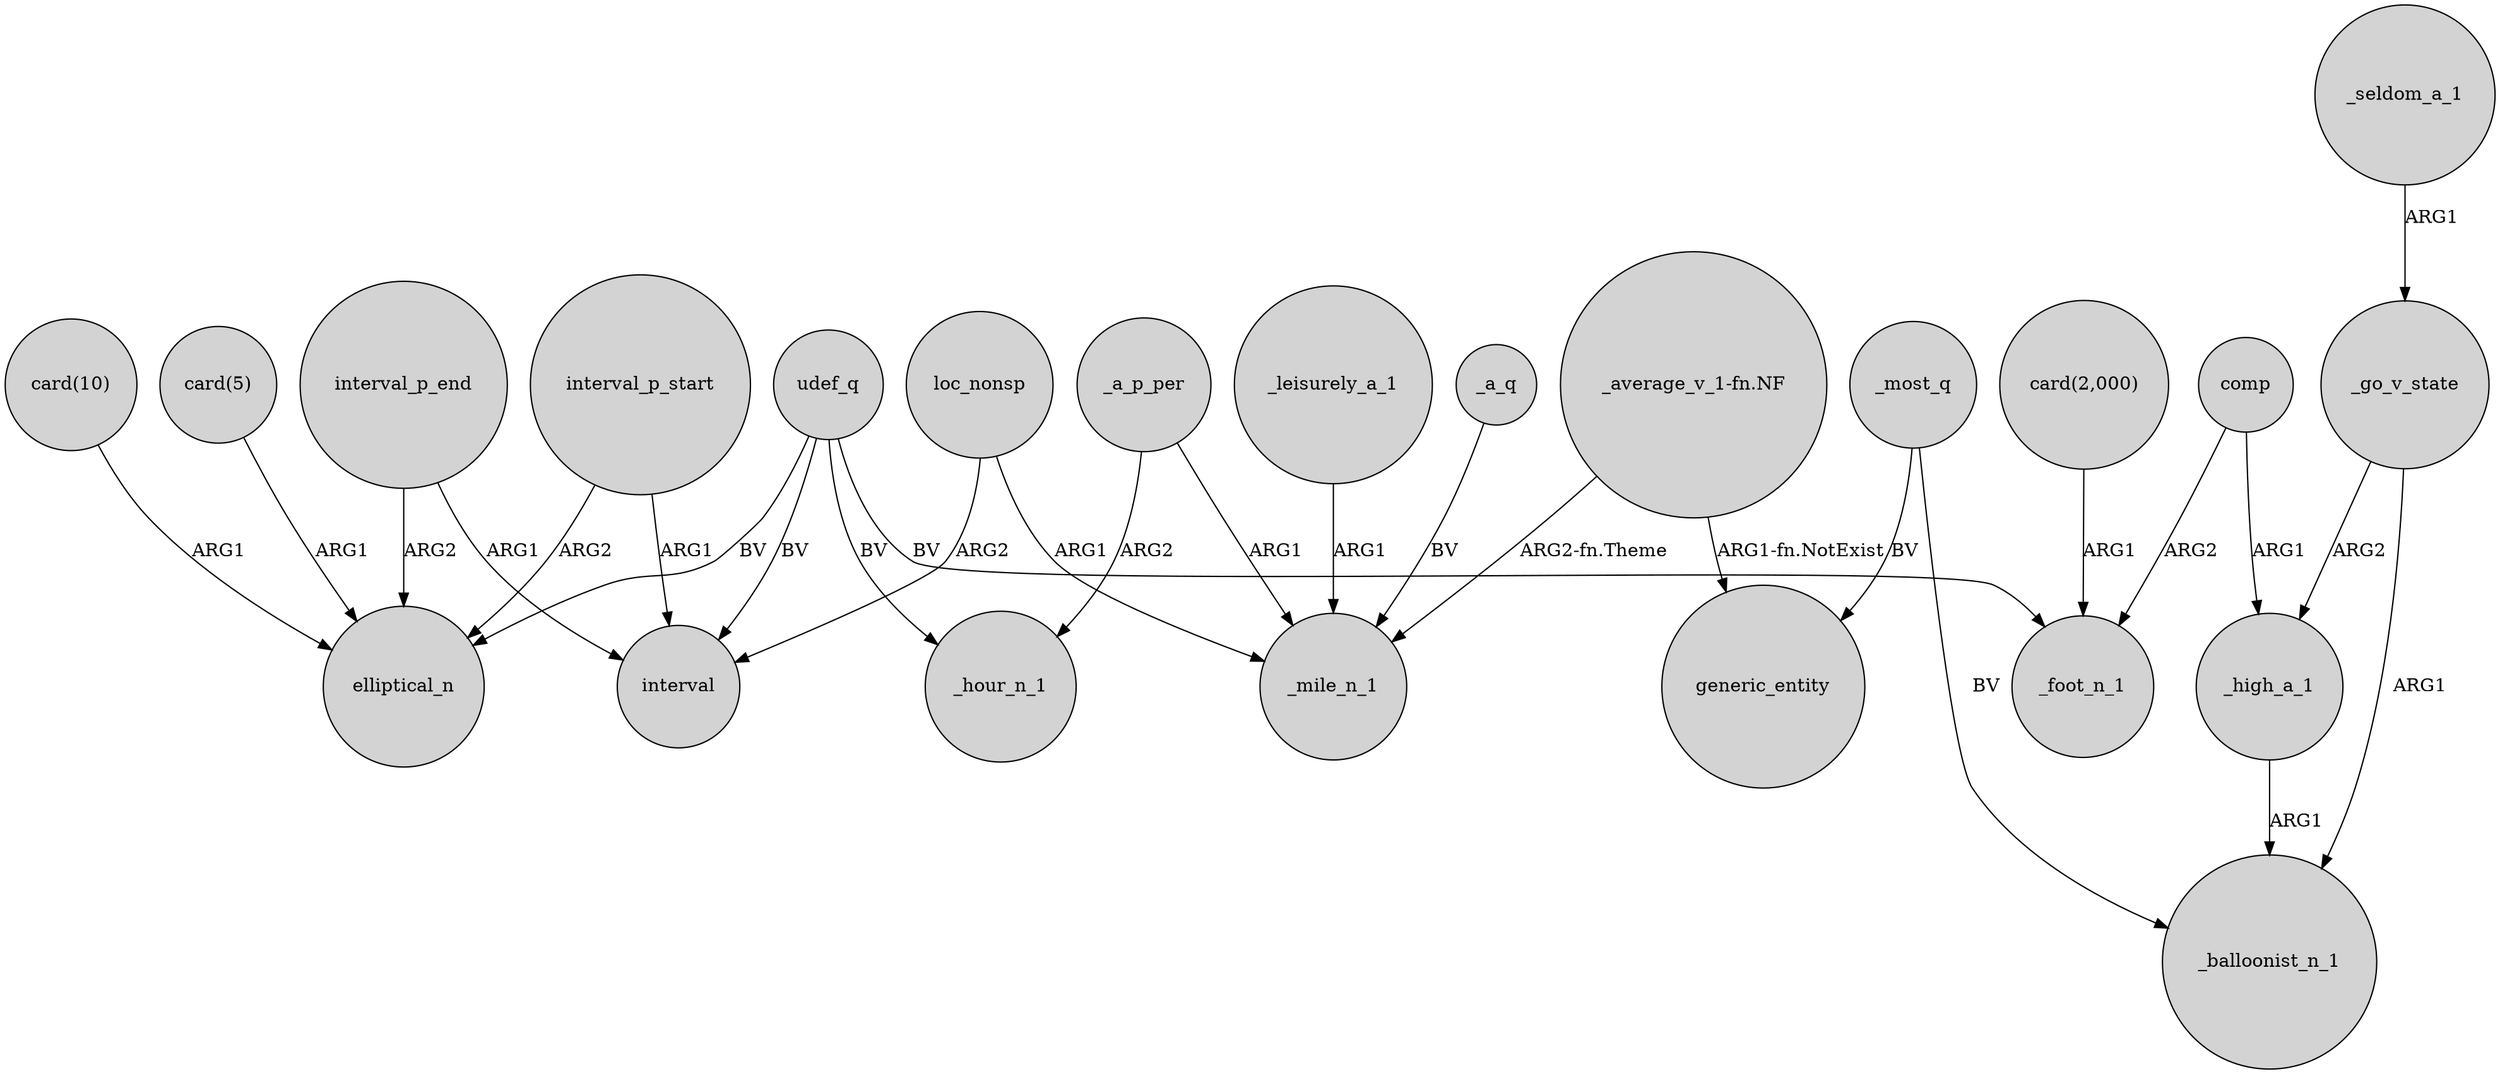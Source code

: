 digraph {
	node [shape=circle style=filled]
	"_average_v_1-fn.NF" -> _mile_n_1 [label="ARG2-fn.Theme"]
	loc_nonsp -> _mile_n_1 [label=ARG1]
	_seldom_a_1 -> _go_v_state [label=ARG1]
	loc_nonsp -> interval [label=ARG2]
	udef_q -> elliptical_n [label=BV]
	"card(10)" -> elliptical_n [label=ARG1]
	"card(5)" -> elliptical_n [label=ARG1]
	udef_q -> _hour_n_1 [label=BV]
	interval_p_end -> elliptical_n [label=ARG2]
	_most_q -> _balloonist_n_1 [label=BV]
	_high_a_1 -> _balloonist_n_1 [label=ARG1]
	comp -> _high_a_1 [label=ARG1]
	interval_p_start -> elliptical_n [label=ARG2]
	_go_v_state -> _high_a_1 [label=ARG2]
	_a_p_per -> _mile_n_1 [label=ARG1]
	udef_q -> _foot_n_1 [label=BV]
	comp -> _foot_n_1 [label=ARG2]
	interval_p_start -> interval [label=ARG1]
	"_average_v_1-fn.NF" -> generic_entity [label="ARG1-fn.NotExist"]
	interval_p_end -> interval [label=ARG1]
	_leisurely_a_1 -> _mile_n_1 [label=ARG1]
	"card(2,000)" -> _foot_n_1 [label=ARG1]
	_a_q -> _mile_n_1 [label=BV]
	_a_p_per -> _hour_n_1 [label=ARG2]
	udef_q -> interval [label=BV]
	_most_q -> generic_entity [label=BV]
	_go_v_state -> _balloonist_n_1 [label=ARG1]
}
